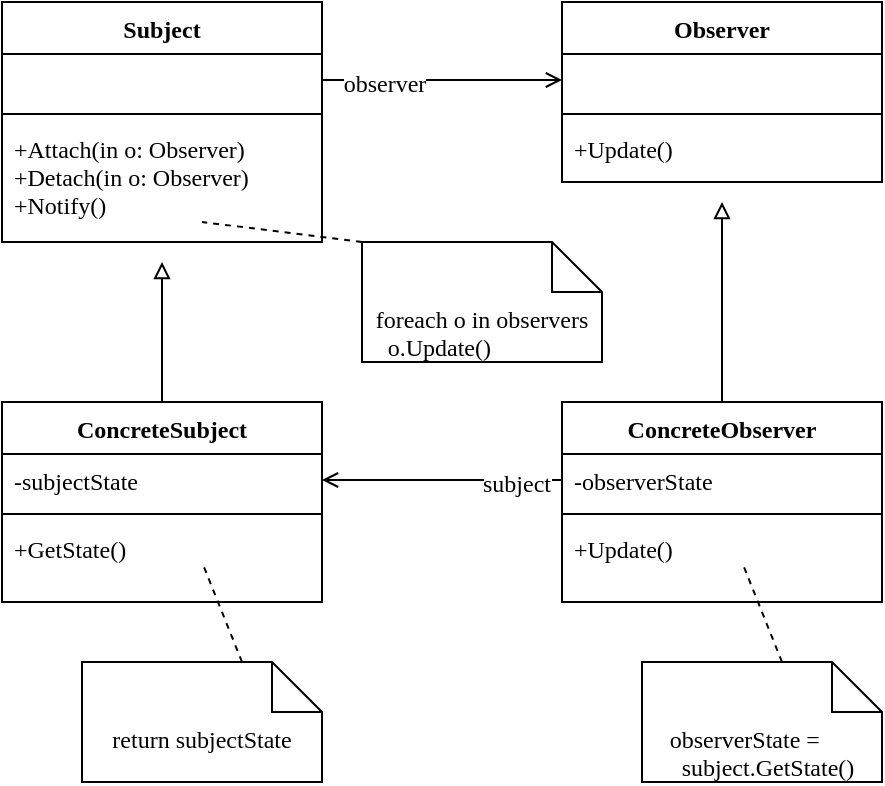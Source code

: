 <mxfile version="16.5.1" type="device"><diagram id="C5RBs43oDa-KdzZeNtuy" name="Page-1"><mxGraphModel dx="604" dy="991" grid="1" gridSize="10" guides="1" tooltips="1" connect="1" arrows="1" fold="1" page="1" pageScale="1" pageWidth="827" pageHeight="1169" math="0" shadow="0"><root><mxCell id="WIyWlLk6GJQsqaUBKTNV-0"/><mxCell id="WIyWlLk6GJQsqaUBKTNV-1" parent="WIyWlLk6GJQsqaUBKTNV-0"/><mxCell id="Mtmfk03SyUQb4BhBK3cF-49" value="Observer" style="swimlane;fontStyle=1;align=center;verticalAlign=top;childLayout=stackLayout;horizontal=1;startSize=26;horizontalStack=0;resizeParent=1;resizeParentMax=0;resizeLast=0;collapsible=1;marginBottom=0;fontFamily=Lucida Console;fontSize=12;" vertex="1" parent="WIyWlLk6GJQsqaUBKTNV-1"><mxGeometry x="400" y="560" width="160" height="90" as="geometry"/></mxCell><mxCell id="Mtmfk03SyUQb4BhBK3cF-50" value=" " style="text;strokeColor=none;fillColor=none;align=left;verticalAlign=top;spacingLeft=4;spacingRight=4;overflow=hidden;rotatable=0;points=[[0,0.5],[1,0.5]];portConstraint=eastwest;fontFamily=Lucida Console;fontSize=12;" vertex="1" parent="Mtmfk03SyUQb4BhBK3cF-49"><mxGeometry y="26" width="160" height="26" as="geometry"/></mxCell><mxCell id="Mtmfk03SyUQb4BhBK3cF-51" value="" style="line;strokeWidth=1;fillColor=none;align=left;verticalAlign=middle;spacingTop=-1;spacingLeft=3;spacingRight=3;rotatable=0;labelPosition=right;points=[];portConstraint=eastwest;fontFamily=Lucida Console;fontSize=12;" vertex="1" parent="Mtmfk03SyUQb4BhBK3cF-49"><mxGeometry y="52" width="160" height="8" as="geometry"/></mxCell><mxCell id="Mtmfk03SyUQb4BhBK3cF-52" value="+Update()" style="text;strokeColor=none;fillColor=none;align=left;verticalAlign=top;spacingLeft=4;spacingRight=4;overflow=hidden;rotatable=0;points=[[0,0.5],[1,0.5]];portConstraint=eastwest;fontFamily=Lucida Console;fontSize=12;" vertex="1" parent="Mtmfk03SyUQb4BhBK3cF-49"><mxGeometry y="60" width="160" height="30" as="geometry"/></mxCell><mxCell id="Mtmfk03SyUQb4BhBK3cF-125" style="edgeStyle=orthogonalEdgeStyle;rounded=0;orthogonalLoop=1;jettySize=auto;html=1;entryX=0;entryY=0.5;entryDx=0;entryDy=0;fontFamily=Lucida Console;fontSize=12;startArrow=none;startFill=0;endArrow=open;endFill=0;strokeWidth=1;exitX=1;exitY=0.5;exitDx=0;exitDy=0;" edge="1" parent="WIyWlLk6GJQsqaUBKTNV-1" source="Mtmfk03SyUQb4BhBK3cF-141" target="Mtmfk03SyUQb4BhBK3cF-50"><mxGeometry relative="1" as="geometry"><mxPoint x="270" y="599" as="sourcePoint"/></mxGeometry></mxCell><mxCell id="Mtmfk03SyUQb4BhBK3cF-144" value="observer" style="edgeLabel;html=1;align=center;verticalAlign=middle;resizable=0;points=[];fontSize=12;fontFamily=Lucida Console;" vertex="1" connectable="0" parent="Mtmfk03SyUQb4BhBK3cF-125"><mxGeometry x="-0.493" y="-2" relative="1" as="geometry"><mxPoint as="offset"/></mxGeometry></mxCell><mxCell id="Mtmfk03SyUQb4BhBK3cF-148" style="edgeStyle=orthogonalEdgeStyle;rounded=0;orthogonalLoop=1;jettySize=auto;html=1;fontFamily=Lucida Console;fontSize=12;startArrow=none;startFill=0;endArrow=block;endFill=0;strokeWidth=1;" edge="1" parent="WIyWlLk6GJQsqaUBKTNV-1" source="Mtmfk03SyUQb4BhBK3cF-132"><mxGeometry relative="1" as="geometry"><mxPoint x="480" y="660" as="targetPoint"/></mxGeometry></mxCell><mxCell id="Mtmfk03SyUQb4BhBK3cF-132" value="ConcreteObserver" style="swimlane;fontStyle=1;align=center;verticalAlign=top;childLayout=stackLayout;horizontal=1;startSize=26;horizontalStack=0;resizeParent=1;resizeParentMax=0;resizeLast=0;collapsible=1;marginBottom=0;fontFamily=Lucida Console;fontSize=12;" vertex="1" parent="WIyWlLk6GJQsqaUBKTNV-1"><mxGeometry x="400" y="760" width="160" height="100" as="geometry"/></mxCell><mxCell id="Mtmfk03SyUQb4BhBK3cF-133" value="-observerState" style="text;strokeColor=none;fillColor=none;align=left;verticalAlign=top;spacingLeft=4;spacingRight=4;overflow=hidden;rotatable=0;points=[[0,0.5],[1,0.5]];portConstraint=eastwest;fontFamily=Lucida Console;fontSize=12;" vertex="1" parent="Mtmfk03SyUQb4BhBK3cF-132"><mxGeometry y="26" width="160" height="26" as="geometry"/></mxCell><mxCell id="Mtmfk03SyUQb4BhBK3cF-134" value="" style="line;strokeWidth=1;fillColor=none;align=left;verticalAlign=middle;spacingTop=-1;spacingLeft=3;spacingRight=3;rotatable=0;labelPosition=right;points=[];portConstraint=eastwest;fontFamily=Lucida Console;fontSize=12;" vertex="1" parent="Mtmfk03SyUQb4BhBK3cF-132"><mxGeometry y="52" width="160" height="8" as="geometry"/></mxCell><mxCell id="Mtmfk03SyUQb4BhBK3cF-135" value="+Update()" style="text;strokeColor=none;fillColor=none;align=left;verticalAlign=top;spacingLeft=4;spacingRight=4;overflow=hidden;rotatable=0;points=[[0,0.5],[1,0.5]];portConstraint=eastwest;fontFamily=Lucida Console;fontSize=12;" vertex="1" parent="Mtmfk03SyUQb4BhBK3cF-132"><mxGeometry y="60" width="160" height="40" as="geometry"/></mxCell><mxCell id="Mtmfk03SyUQb4BhBK3cF-147" style="edgeStyle=orthogonalEdgeStyle;rounded=0;orthogonalLoop=1;jettySize=auto;html=1;fontFamily=Lucida Console;fontSize=12;startArrow=none;startFill=0;endArrow=block;endFill=0;strokeWidth=1;" edge="1" parent="WIyWlLk6GJQsqaUBKTNV-1" source="Mtmfk03SyUQb4BhBK3cF-136"><mxGeometry relative="1" as="geometry"><mxPoint x="200" y="690" as="targetPoint"/></mxGeometry></mxCell><mxCell id="Mtmfk03SyUQb4BhBK3cF-136" value="ConcreteSubject" style="swimlane;fontStyle=1;align=center;verticalAlign=top;childLayout=stackLayout;horizontal=1;startSize=26;horizontalStack=0;resizeParent=1;resizeParentMax=0;resizeLast=0;collapsible=1;marginBottom=0;fontFamily=Lucida Console;fontSize=12;" vertex="1" parent="WIyWlLk6GJQsqaUBKTNV-1"><mxGeometry x="120" y="760" width="160" height="100" as="geometry"/></mxCell><mxCell id="Mtmfk03SyUQb4BhBK3cF-137" value="-subjectState" style="text;strokeColor=none;fillColor=none;align=left;verticalAlign=top;spacingLeft=4;spacingRight=4;overflow=hidden;rotatable=0;points=[[0,0.5],[1,0.5]];portConstraint=eastwest;fontFamily=Lucida Console;fontSize=12;" vertex="1" parent="Mtmfk03SyUQb4BhBK3cF-136"><mxGeometry y="26" width="160" height="26" as="geometry"/></mxCell><mxCell id="Mtmfk03SyUQb4BhBK3cF-138" value="" style="line;strokeWidth=1;fillColor=none;align=left;verticalAlign=middle;spacingTop=-1;spacingLeft=3;spacingRight=3;rotatable=0;labelPosition=right;points=[];portConstraint=eastwest;fontFamily=Lucida Console;fontSize=12;" vertex="1" parent="Mtmfk03SyUQb4BhBK3cF-136"><mxGeometry y="52" width="160" height="8" as="geometry"/></mxCell><mxCell id="Mtmfk03SyUQb4BhBK3cF-139" value="+GetState()" style="text;strokeColor=none;fillColor=none;align=left;verticalAlign=top;spacingLeft=4;spacingRight=4;overflow=hidden;rotatable=0;points=[[0,0.5],[1,0.5]];portConstraint=eastwest;fontFamily=Lucida Console;fontSize=12;" vertex="1" parent="Mtmfk03SyUQb4BhBK3cF-136"><mxGeometry y="60" width="160" height="40" as="geometry"/></mxCell><mxCell id="Mtmfk03SyUQb4BhBK3cF-140" value="Subject" style="swimlane;fontStyle=1;align=center;verticalAlign=top;childLayout=stackLayout;horizontal=1;startSize=26;horizontalStack=0;resizeParent=1;resizeParentMax=0;resizeLast=0;collapsible=1;marginBottom=0;fontFamily=Lucida Console;fontSize=12;" vertex="1" parent="WIyWlLk6GJQsqaUBKTNV-1"><mxGeometry x="120" y="560" width="160" height="120" as="geometry"/></mxCell><mxCell id="Mtmfk03SyUQb4BhBK3cF-141" value=" " style="text;strokeColor=none;fillColor=none;align=left;verticalAlign=top;spacingLeft=4;spacingRight=4;overflow=hidden;rotatable=0;points=[[0,0.5],[1,0.5]];portConstraint=eastwest;fontFamily=Lucida Console;fontSize=12;" vertex="1" parent="Mtmfk03SyUQb4BhBK3cF-140"><mxGeometry y="26" width="160" height="26" as="geometry"/></mxCell><mxCell id="Mtmfk03SyUQb4BhBK3cF-142" value="" style="line;strokeWidth=1;fillColor=none;align=left;verticalAlign=middle;spacingTop=-1;spacingLeft=3;spacingRight=3;rotatable=0;labelPosition=right;points=[];portConstraint=eastwest;fontFamily=Lucida Console;fontSize=12;" vertex="1" parent="Mtmfk03SyUQb4BhBK3cF-140"><mxGeometry y="52" width="160" height="8" as="geometry"/></mxCell><mxCell id="Mtmfk03SyUQb4BhBK3cF-143" value="+Attach(in o: Observer)&#10;+Detach(in o: Observer)&#10;+Notify()" style="text;strokeColor=none;fillColor=none;align=left;verticalAlign=top;spacingLeft=4;spacingRight=4;overflow=hidden;rotatable=0;points=[[0,0.5],[1,0.5]];portConstraint=eastwest;fontFamily=Lucida Console;fontSize=12;" vertex="1" parent="Mtmfk03SyUQb4BhBK3cF-140"><mxGeometry y="60" width="160" height="60" as="geometry"/></mxCell><mxCell id="Mtmfk03SyUQb4BhBK3cF-154" value="" style="endArrow=none;dashed=1;html=1;rounded=0;fontFamily=Lucida Console;fontSize=12;strokeWidth=1;" edge="1" parent="Mtmfk03SyUQb4BhBK3cF-140"><mxGeometry width="50" height="50" relative="1" as="geometry"><mxPoint x="180" y="120" as="sourcePoint"/><mxPoint x="100" y="110" as="targetPoint"/></mxGeometry></mxCell><mxCell id="Mtmfk03SyUQb4BhBK3cF-145" style="edgeStyle=orthogonalEdgeStyle;rounded=0;orthogonalLoop=1;jettySize=auto;html=1;entryX=1;entryY=0.5;entryDx=0;entryDy=0;fontFamily=Lucida Console;fontSize=12;startArrow=none;startFill=0;endArrow=open;endFill=0;strokeWidth=1;" edge="1" parent="WIyWlLk6GJQsqaUBKTNV-1" source="Mtmfk03SyUQb4BhBK3cF-133" target="Mtmfk03SyUQb4BhBK3cF-137"><mxGeometry relative="1" as="geometry"/></mxCell><mxCell id="Mtmfk03SyUQb4BhBK3cF-146" value="subject" style="edgeLabel;html=1;align=center;verticalAlign=middle;resizable=0;points=[];fontSize=12;fontFamily=Lucida Console;" vertex="1" connectable="0" parent="Mtmfk03SyUQb4BhBK3cF-145"><mxGeometry x="-0.711" y="2" relative="1" as="geometry"><mxPoint x="-6" as="offset"/></mxGeometry></mxCell><mxCell id="Mtmfk03SyUQb4BhBK3cF-149" value="&lt;div style=&quot;text-align: left&quot;&gt;&lt;span&gt;foreach o in observers&lt;/span&gt;&lt;/div&gt;&lt;div style=&quot;text-align: left&quot;&gt;&lt;span&gt;&amp;nbsp; o.Update()&lt;/span&gt;&lt;/div&gt;" style="shape=note2;boundedLbl=1;whiteSpace=wrap;html=1;size=25;verticalAlign=top;align=center;fontFamily=Lucida Console;fontSize=12;" vertex="1" parent="WIyWlLk6GJQsqaUBKTNV-1"><mxGeometry x="300" y="680" width="120" height="60" as="geometry"/></mxCell><mxCell id="Mtmfk03SyUQb4BhBK3cF-150" value="&lt;div style=&quot;text-align: left&quot;&gt;return subjectState&lt;/div&gt;" style="shape=note2;boundedLbl=1;whiteSpace=wrap;html=1;size=25;verticalAlign=top;align=center;fontFamily=Lucida Console;fontSize=12;" vertex="1" parent="WIyWlLk6GJQsqaUBKTNV-1"><mxGeometry x="160" y="890" width="120" height="60" as="geometry"/></mxCell><mxCell id="Mtmfk03SyUQb4BhBK3cF-151" value="&lt;div style=&quot;text-align: left&quot;&gt;observerState =&amp;nbsp;&lt;br&gt;&amp;nbsp; subject.GetState()&lt;/div&gt;" style="shape=note2;boundedLbl=1;whiteSpace=wrap;html=1;size=25;verticalAlign=top;align=center;fontFamily=Lucida Console;fontSize=12;" vertex="1" parent="WIyWlLk6GJQsqaUBKTNV-1"><mxGeometry x="440" y="890" width="120" height="60" as="geometry"/></mxCell><mxCell id="Mtmfk03SyUQb4BhBK3cF-152" value="" style="endArrow=none;dashed=1;html=1;rounded=0;fontFamily=Lucida Console;fontSize=12;strokeWidth=1;" edge="1" parent="WIyWlLk6GJQsqaUBKTNV-1"><mxGeometry width="50" height="50" relative="1" as="geometry"><mxPoint x="240" y="890" as="sourcePoint"/><mxPoint x="220" y="840" as="targetPoint"/></mxGeometry></mxCell><mxCell id="Mtmfk03SyUQb4BhBK3cF-153" value="" style="endArrow=none;dashed=1;html=1;rounded=0;fontFamily=Lucida Console;fontSize=12;strokeWidth=1;" edge="1" parent="WIyWlLk6GJQsqaUBKTNV-1"><mxGeometry width="50" height="50" relative="1" as="geometry"><mxPoint x="510" y="890" as="sourcePoint"/><mxPoint x="490" y="840" as="targetPoint"/></mxGeometry></mxCell></root></mxGraphModel></diagram></mxfile>